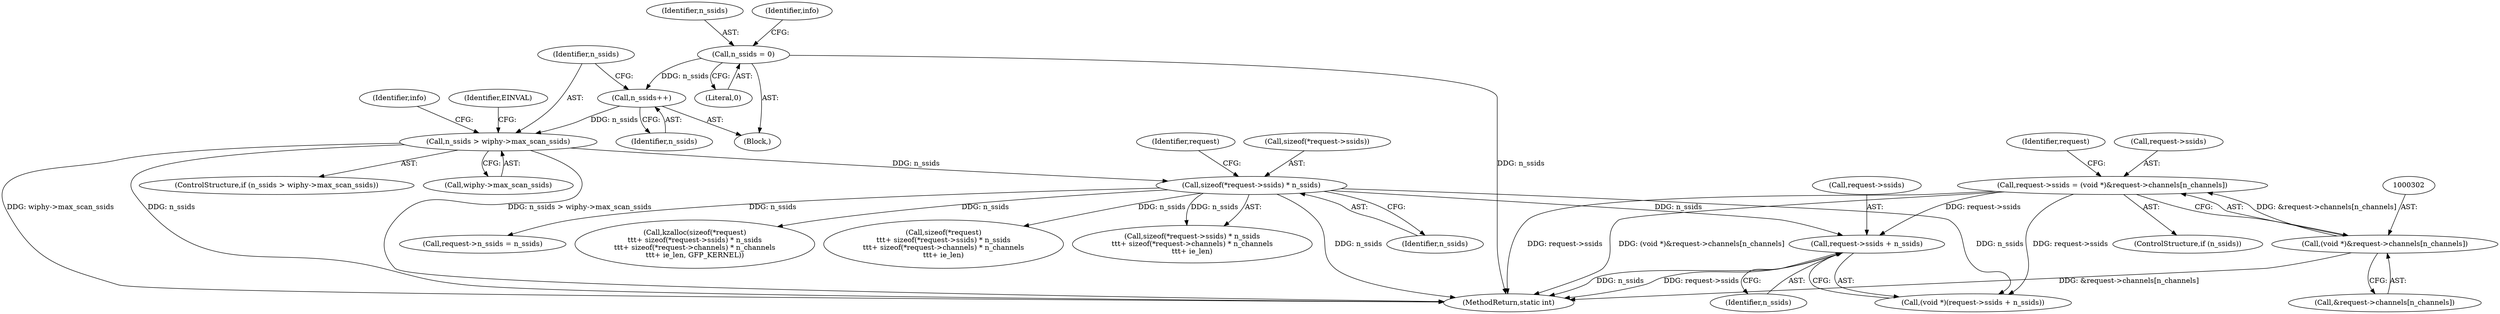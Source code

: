 digraph "0_linux_208c72f4fe44fe09577e7975ba0e7fa0278f3d03_0@pointer" {
"1000327" [label="(Call,request->ssids + n_ssids)"];
"1000297" [label="(Call,request->ssids = (void *)&request->channels[n_channels])"];
"1000301" [label="(Call,(void *)&request->channels[n_channels])"];
"1000272" [label="(Call,sizeof(*request->ssids) * n_ssids)"];
"1000229" [label="(Call,n_ssids > wiphy->max_scan_ssids)"];
"1000226" [label="(Call,n_ssids++)"];
"1000129" [label="(Call,n_ssids = 0)"];
"1000327" [label="(Call,request->ssids + n_ssids)"];
"1000278" [label="(Identifier,n_ssids)"];
"1000325" [label="(Call,(void *)(request->ssids + n_ssids))"];
"1000311" [label="(Identifier,request)"];
"1000267" [label="(Call,sizeof(*request)\n\t\t\t+ sizeof(*request->ssids) * n_ssids\n\t\t\t+ sizeof(*request->channels) * n_channels\n\t\t\t+ ie_len)"];
"1000273" [label="(Call,sizeof(*request->ssids))"];
"1000297" [label="(Call,request->ssids = (void *)&request->channels[n_channels])"];
"1000331" [label="(Identifier,n_ssids)"];
"1000130" [label="(Identifier,n_ssids)"];
"1000301" [label="(Call,(void *)&request->channels[n_channels])"];
"1000303" [label="(Call,&request->channels[n_channels])"];
"1000284" [label="(Identifier,request)"];
"1000295" [label="(ControlStructure,if (n_ssids))"];
"1000141" [label="(Identifier,info)"];
"1000271" [label="(Call,sizeof(*request->ssids) * n_ssids\n\t\t\t+ sizeof(*request->channels) * n_channels\n\t\t\t+ ie_len)"];
"1000309" [label="(Call,request->n_ssids = n_ssids)"];
"1000298" [label="(Call,request->ssids)"];
"1000230" [label="(Identifier,n_ssids)"];
"1000129" [label="(Call,n_ssids = 0)"];
"1000229" [label="(Call,n_ssids > wiphy->max_scan_ssids)"];
"1000240" [label="(Identifier,info)"];
"1000266" [label="(Call,kzalloc(sizeof(*request)\n\t\t\t+ sizeof(*request->ssids) * n_ssids\n\t\t\t+ sizeof(*request->channels) * n_channels\n\t\t\t+ ie_len, GFP_KERNEL))"];
"1000131" [label="(Literal,0)"];
"1000106" [label="(Block,)"];
"1000228" [label="(ControlStructure,if (n_ssids > wiphy->max_scan_ssids))"];
"1000272" [label="(Call,sizeof(*request->ssids) * n_ssids)"];
"1000226" [label="(Call,n_ssids++)"];
"1000598" [label="(MethodReturn,static int)"];
"1000231" [label="(Call,wiphy->max_scan_ssids)"];
"1000328" [label="(Call,request->ssids)"];
"1000236" [label="(Identifier,EINVAL)"];
"1000227" [label="(Identifier,n_ssids)"];
"1000327" -> "1000325"  [label="AST: "];
"1000327" -> "1000331"  [label="CFG: "];
"1000328" -> "1000327"  [label="AST: "];
"1000331" -> "1000327"  [label="AST: "];
"1000325" -> "1000327"  [label="CFG: "];
"1000327" -> "1000598"  [label="DDG: n_ssids"];
"1000327" -> "1000598"  [label="DDG: request->ssids"];
"1000297" -> "1000327"  [label="DDG: request->ssids"];
"1000272" -> "1000327"  [label="DDG: n_ssids"];
"1000297" -> "1000295"  [label="AST: "];
"1000297" -> "1000301"  [label="CFG: "];
"1000298" -> "1000297"  [label="AST: "];
"1000301" -> "1000297"  [label="AST: "];
"1000311" -> "1000297"  [label="CFG: "];
"1000297" -> "1000598"  [label="DDG: request->ssids"];
"1000297" -> "1000598"  [label="DDG: (void *)&request->channels[n_channels]"];
"1000301" -> "1000297"  [label="DDG: &request->channels[n_channels]"];
"1000297" -> "1000325"  [label="DDG: request->ssids"];
"1000301" -> "1000303"  [label="CFG: "];
"1000302" -> "1000301"  [label="AST: "];
"1000303" -> "1000301"  [label="AST: "];
"1000301" -> "1000598"  [label="DDG: &request->channels[n_channels]"];
"1000272" -> "1000271"  [label="AST: "];
"1000272" -> "1000278"  [label="CFG: "];
"1000273" -> "1000272"  [label="AST: "];
"1000278" -> "1000272"  [label="AST: "];
"1000284" -> "1000272"  [label="CFG: "];
"1000272" -> "1000598"  [label="DDG: n_ssids"];
"1000272" -> "1000266"  [label="DDG: n_ssids"];
"1000272" -> "1000267"  [label="DDG: n_ssids"];
"1000272" -> "1000271"  [label="DDG: n_ssids"];
"1000229" -> "1000272"  [label="DDG: n_ssids"];
"1000272" -> "1000309"  [label="DDG: n_ssids"];
"1000272" -> "1000325"  [label="DDG: n_ssids"];
"1000229" -> "1000228"  [label="AST: "];
"1000229" -> "1000231"  [label="CFG: "];
"1000230" -> "1000229"  [label="AST: "];
"1000231" -> "1000229"  [label="AST: "];
"1000236" -> "1000229"  [label="CFG: "];
"1000240" -> "1000229"  [label="CFG: "];
"1000229" -> "1000598"  [label="DDG: n_ssids > wiphy->max_scan_ssids"];
"1000229" -> "1000598"  [label="DDG: wiphy->max_scan_ssids"];
"1000229" -> "1000598"  [label="DDG: n_ssids"];
"1000226" -> "1000229"  [label="DDG: n_ssids"];
"1000226" -> "1000106"  [label="AST: "];
"1000226" -> "1000227"  [label="CFG: "];
"1000227" -> "1000226"  [label="AST: "];
"1000230" -> "1000226"  [label="CFG: "];
"1000129" -> "1000226"  [label="DDG: n_ssids"];
"1000129" -> "1000106"  [label="AST: "];
"1000129" -> "1000131"  [label="CFG: "];
"1000130" -> "1000129"  [label="AST: "];
"1000131" -> "1000129"  [label="AST: "];
"1000141" -> "1000129"  [label="CFG: "];
"1000129" -> "1000598"  [label="DDG: n_ssids"];
}
